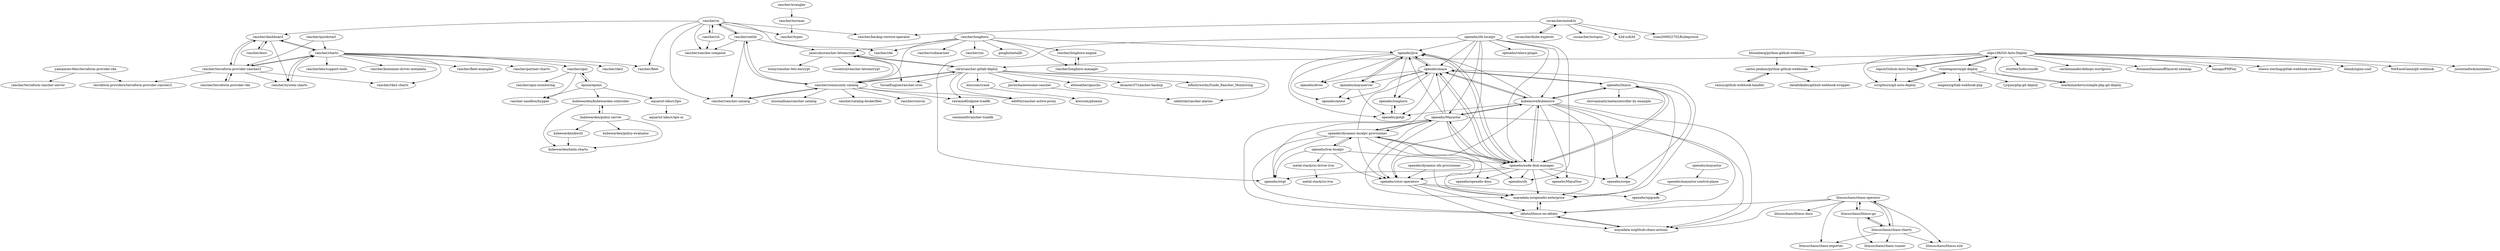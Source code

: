 digraph G {
"rancher/dashboard" -> "rancher/docs"
"rancher/dashboard" -> "rancher/charts"
"rancher/dashboard" -> "rancher/terraform-provider-rancher2"
"rancher/dashboard" -> "rancher/system-charts"
"bloomberg/python-github-webhook" -> "carlos-jenkins/python-github-webhooks"
"carlos-jenkins/python-github-webhooks" -> "razius/github-webhook-handler"
"carlos-jenkins/python-github-webhooks" -> "datafolklabs/github-webhook-wrapper"
"razius/github-webhook-handler" -> "carlos-jenkins/python-github-webhooks"
"rancher/longhorn" -> "rancher/longhorn-engine"
"rancher/longhorn" -> "rancher/longhorn-manager"
"rancher/longhorn" -> "rancher/submariner" ["e"=1]
"rancher/longhorn" -> "rancher/rke" ["e"=1]
"rancher/longhorn" -> "rancher/rio" ["e"=1]
"rancher/longhorn" -> "google/metallb" ["e"=1]
"rancher/longhorn" -> "openebs/jiva"
"rancher/longhorn" -> "janeczku/rancher-letsencrypt"
"rancher/longhorn" -> "rancher/community-catalog"
"rancher/quickstart" -> "rancher/terraform-provider-rancher2"
"rancher/quickstart" -> "rancher/charts"
"vicenteguerra/git-deploy" -> "scriptburn/git-auto-deploy"
"vicenteguerra/git-deploy" -> "markomarkovic/simple-php-git-deploy" ["e"=1]
"vicenteguerra/git-deploy" -> "olipo186/Git-Auto-Deploy"
"vicenteguerra/git-deploy" -> "Lyquix/php-git-deploy"
"vicenteguerra/git-deploy" -> "magenx/gitlab-webhook-php"
"logsol/Github-Auto-Deploy" -> "olipo186/Git-Auto-Deploy"
"logsol/Github-Auto-Deploy" -> "scriptburn/git-auto-deploy"
"cnrancher/autok3s" -> "cnrancher/kube-explorer"
"cnrancher/autok3s" -> "cnrancher/octopus"
"cnrancher/autok3s" -> "k3d-io/k3d" ["e"=1]
"cnrancher/autok3s" -> "xuan200922702/Kubeprince"
"cnrancher/autok3s" -> "rancher/backup-restore-operator"
"rancher/ui" -> "rancher/cli"
"rancher/ui" -> "rancher/cattle"
"rancher/ui" -> "rancher/dashboard"
"rancher/ui" -> "rancher/fleet" ["e"=1]
"rancher/ui" -> "rancher/rancher-catalog"
"rancher/ui" -> "rancher/rancher-compose"
"rancher/ui" -> "rancher/rke" ["e"=1]
"rancher/ui" -> "rancher/types"
"rancher/ui" -> "rancher/backup-restore-operator"
"openebs/mayastor" -> "openebs/mayastor-control-plane"
"olipo186/Git-Auto-Deploy" -> "logsol/Github-Auto-Deploy"
"olipo186/Git-Auto-Deploy" -> "vicenteguerra/git-deploy"
"olipo186/Git-Auto-Deploy" -> "scriptburn/git-auto-deploy"
"olipo186/Git-Auto-Deploy" -> "carlos-jenkins/python-github-webhooks"
"olipo186/Git-Auto-Deploy" -> "cdrx/rancher-gitlab-deploy"
"olipo186/Git-Auto-Deploy" -> "stuttter/ludicrousdb" ["e"=1]
"olipo186/Git-Auto-Deploy" -> "carlalexander/debops-wordpress" ["e"=1]
"olipo186/Git-Auto-Deploy" -> "markomarkovic/simple-php-git-deploy" ["e"=1]
"olipo186/Git-Auto-Deploy" -> "RoumenDamianoff/laravel-sitemap" ["e"=1]
"olipo186/Git-Auto-Deploy" -> "banago/PHPloy" ["e"=1]
"olipo186/Git-Auto-Deploy" -> "shawn-sterling/gitlab-webhook-receiver"
"olipo186/Git-Auto-Deploy" -> "lebinh/nginx-conf" ["e"=1]
"olipo186/Git-Auto-Deploy" -> "NetEaseGame/git-webhook" ["e"=1]
"olipo186/Git-Auto-Deploy" -> "justintadlock/members" ["e"=1]
"openebs/litmus" -> "kubemove/kubemove"
"openebs/litmus" -> "openebs/scope"
"openebs/litmus" -> "openebs/maya"
"openebs/litmus" -> "openebs/node-disk-manager"
"openebs/litmus" -> "mayadata-io/openebs-enterprise"
"openebs/litmus" -> "shovanmaity/metacontroller-by-example"
"rancher/wrangler" -> "rancher/norman"
"scriptburn/git-auto-deploy" -> "vicenteguerra/git-deploy"
"rancher/cli" -> "rancher/rancher-compose"
"rancher/cli" -> "rancher/ui"
"yamamoto-febc/terraform-provider-rke" -> "terraform-providers/terraform-provider-rancher2"
"yamamoto-febc/terraform-provider-rke" -> "rancher/terraform-rancher-server"
"rancher/charts" -> "rancher/system-charts"
"rancher/charts" -> "rancher/dashboard"
"rancher/charts" -> "rancher/fleet-examples" ["e"=1]
"rancher/charts" -> "rancher/terraform-provider-rancher2"
"rancher/charts" -> "rancher/rke2-charts" ["e"=1]
"rancher/charts" -> "rancher/partner-charts"
"rancher/charts" -> "rancher/rke2" ["e"=1]
"rancher/charts" -> "rancherlabs/support-tools" ["e"=1]
"rancher/charts" -> "rancher/kontainer-driver-metadata"
"rancher/charts" -> "rancher/fleet" ["e"=1]
"rancher/charts" -> "rancher/opni"
"rancher/community-catalog" -> "rancher/rancher-catalog"
"rancher/community-catalog" -> "rancher/catalog-dockerfiles"
"rancher/community-catalog" -> "cdrx/rancher-gitlab-deploy"
"rancher/community-catalog" -> "rancher/cattle"
"rancher/community-catalog" -> "rawmind0/alpine-traefik"
"rancher/community-catalog" -> "janeczku/rancher-letsencrypt"
"rancher/community-catalog" -> "rancher/convoy" ["e"=1]
"rancher/community-catalog" -> "adi90x/rancher-active-proxy"
"rancher/community-catalog" -> "niusmallnan/rancher-catalog"
"rancher/docs" -> "rancher/dashboard"
"kubewarden/kubewarden-controller" -> "kubewarden/policy-server"
"kubewarden/kubewarden-controller" -> "kubewarden/helm-charts"
"cdrx/rancher-gitlab-deploy" -> "janeczku/rancher-letsencrypt"
"cdrx/rancher-gitlab-deploy" -> "rancher/community-catalog"
"cdrx/rancher-gitlab-deploy" -> "kiwicom/crane"
"cdrx/rancher-gitlab-deploy" -> "SocialEngine/rancher-cron"
"cdrx/rancher-gitlab-deploy" -> "ndelitski/rancher-alarms"
"cdrx/rancher-gitlab-deploy" -> "etlweather/gaucho"
"cdrx/rancher-gitlab-deploy" -> "jmreicha/awesome-rancher"
"cdrx/rancher-gitlab-deploy" -> "disaster37/rancher-backup"
"cdrx/rancher-gitlab-deploy" -> "adi90x/rancher-active-proxy"
"cdrx/rancher-gitlab-deploy" -> "infinityworks/Guide_Rancher_Monitoring"
"cdrx/rancher-gitlab-deploy" -> "rawmind0/alpine-traefik"
"rancher/terraform-provider-rancher2" -> "rancher/terraform-provider-rke"
"rancher/terraform-provider-rancher2" -> "terraform-providers/terraform-provider-rancher2"
"rancher/terraform-provider-rancher2" -> "rancher/system-charts"
"rancher/terraform-provider-rancher2" -> "rancher/charts"
"rancher/terraform-provider-rancher2" -> "rancher/dashboard"
"rancher/terraform-provider-rancher2" -> "rancher/rke2-charts" ["e"=1]
"jmreicha/awesome-rancher" -> "ndelitski/rancher-alarms"
"janeczku/rancher-letsencrypt" -> "tozny/rancher-lets-encrypt"
"janeczku/rancher-letsencrypt" -> "SocialEngine/rancher-cron"
"janeczku/rancher-letsencrypt" -> "cdrx/rancher-gitlab-deploy"
"janeczku/rancher-letsencrypt" -> "vxcontrol/rancher-letsencrypt"
"openebs/cstor-operators" -> "mayadata-io/openebs-enterprise"
"openebs/cstor-operators" -> "okteto/litmus-on-okteto"
"openebs/cstor-operators" -> "mayadata-io/github-chaos-actions"
"openebs/cstor-operators" -> "openebs/upgrade"
"openebs/dynamic-nfs-provisioner" -> "mayadata-io/openebs-enterprise"
"openebs/dynamic-nfs-provisioner" -> "openebs/cstor-operators"
"rancher/norman" -> "rancher/types"
"rancher/cattle" -> "rancher/rancher-compose"
"rancher/cattle" -> "rancher/community-catalog"
"rancher/cattle" -> "rancher/rancher-catalog"
"rancher/cattle" -> "rancher/ui"
"rancher/cattle" -> "janeczku/rancher-letsencrypt"
"litmuschaos/chaos-operator" -> "litmuschaos/chaos-exporter"
"litmuschaos/chaos-operator" -> "litmuschaos/litmus-go"
"litmuschaos/chaos-operator" -> "litmuschaos/chaos-charts"
"litmuschaos/chaos-operator" -> "okteto/litmus-on-okteto"
"litmuschaos/chaos-operator" -> "litmuschaos/litmus-e2e"
"litmuschaos/chaos-operator" -> "litmuschaos/litmus-docs"
"litmuschaos/chaos-operator" -> "mayadata-io/github-chaos-actions"
"rancher/opni" -> "epinio/epinio"
"rancher/opni" -> "rancher-sandbox/hypper"
"rancher/opni" -> "rancher/opni-monitoring"
"okteto/litmus-on-okteto" -> "mayadata-io/github-chaos-actions"
"okteto/litmus-on-okteto" -> "mayadata-io/openebs-enterprise"
"openebs/Mayastor" -> "okteto/litmus-on-okteto"
"openebs/Mayastor" -> "mayadata-io/openebs-enterprise"
"openebs/Mayastor" -> "openebs/cstor-operators"
"openebs/Mayastor" -> "mayadata-io/github-chaos-actions"
"openebs/Mayastor" -> "openebs/node-disk-manager"
"openebs/Mayastor" -> "kubemove/kubemove"
"openebs/Mayastor" -> "openebs/dynamic-localpv-provisioner"
"openebs/Mayastor" -> "openebs/jiva"
"openebs/Mayastor" -> "openebs/maya"
"openebs/Mayastor" -> "openebs/openebs-docs"
"openebs/Mayastor" -> "openebs/istgt"
"openebs/dynamic-localpv-provisioner" -> "openebs/node-disk-manager"
"openebs/dynamic-localpv-provisioner" -> "openebs/istgt"
"openebs/dynamic-localpv-provisioner" -> "openebs/Mayastor"
"openebs/dynamic-localpv-provisioner" -> "mayadata-io/openebs-enterprise"
"openebs/dynamic-localpv-provisioner" -> "openebs/cstor-operators"
"openebs/dynamic-localpv-provisioner" -> "openebs/lvm-localpv"
"openebs/dynamic-localpv-provisioner" -> "openebs/zfs"
"openebs/dynamic-localpv-provisioner" -> "openebs/maya"
"openebs/dynamic-localpv-provisioner" -> "okteto/litmus-on-okteto"
"openebs/lvm-localpv" -> "openebs/dynamic-localpv-provisioner"
"openebs/lvm-localpv" -> "metal-stack/csi-driver-lvm"
"openebs/lvm-localpv" -> "openebs/node-disk-manager"
"openebs/lvm-localpv" -> "openebs/cstor-operators"
"openebs/lvm-localpv" -> "openebs/istgt"
"openebs/mayastor-control-plane" -> "openebs/upgrade"
"openebs/node-disk-manager" -> "openebs/maya"
"openebs/node-disk-manager" -> "kubemove/kubemove"
"openebs/node-disk-manager" -> "openebs/jiva"
"openebs/node-disk-manager" -> "openebs/dynamic-localpv-provisioner"
"openebs/node-disk-manager" -> "openebs/Mayastor"
"openebs/node-disk-manager" -> "openebs/openebs-docs"
"openebs/node-disk-manager" -> "openebs/zfs"
"openebs/node-disk-manager" -> "openebs/litmus"
"openebs/node-disk-manager" -> "openebs/cstor-operators"
"openebs/node-disk-manager" -> "openebs/scope"
"openebs/node-disk-manager" -> "mayadata-io/openebs-enterprise"
"openebs/node-disk-manager" -> "openebs/istgt"
"openebs/node-disk-manager" -> "openebs/MayaStor"
"openebs/zfs-localpv" -> "openebs/cstor-operators"
"openebs/zfs-localpv" -> "openebs/dynamic-localpv-provisioner"
"openebs/zfs-localpv" -> "openebs/node-disk-manager"
"openebs/zfs-localpv" -> "openebs/Mayastor"
"openebs/zfs-localpv" -> "openebs/istgt"
"openebs/zfs-localpv" -> "openebs/velero-plugin"
"openebs/zfs-localpv" -> "openebs/jiva"
"openebs/zfs-localpv" -> "kubemove/kubemove"
"openebs/zfs-localpv" -> "openebs/zfs"
"openebs/zfs-localpv" -> "openebs/maya"
"mayadata-io/github-chaos-actions" -> "okteto/litmus-on-okteto"
"mayadata-io/openebs-enterprise" -> "okteto/litmus-on-okteto"
"rancher/terraform-provider-rke" -> "rancher/terraform-provider-rancher2"
"litmuschaos/chaos-charts" -> "litmuschaos/chaos-exporter"
"litmuschaos/chaos-charts" -> "litmuschaos/litmus-e2e"
"litmuschaos/chaos-charts" -> "litmuschaos/chaos-operator"
"litmuschaos/chaos-charts" -> "litmuschaos/litmus-go"
"litmuschaos/chaos-charts" -> "litmuschaos/chaos-runner"
"litmuschaos/litmus-go" -> "litmuschaos/chaos-operator"
"litmuschaos/litmus-go" -> "litmuschaos/chaos-runner"
"litmuschaos/litmus-go" -> "litmuschaos/chaos-charts"
"epinio/epinio" -> "rancher/opni"
"epinio/epinio" -> "rancher-sandbox/hypper"
"epinio/epinio" -> "aquarist-labs/s3gw"
"epinio/epinio" -> "kubewarden/kubewarden-controller"
"openebs/jiva" -> "openebs/maya"
"openebs/jiva" -> "openebs/mayaserver"
"openebs/jiva" -> "openebs/mtest"
"openebs/jiva" -> "openebs/gotgt"
"openebs/jiva" -> "openebs/elves"
"openebs/jiva" -> "openebs/longhorn"
"openebs/jiva" -> "openebs/node-disk-manager"
"openebs/maya" -> "openebs/jiva"
"openebs/maya" -> "openebs/mayaserver"
"openebs/maya" -> "openebs/mtest"
"openebs/maya" -> "openebs/gotgt"
"openebs/maya" -> "openebs/node-disk-manager"
"openebs/maya" -> "openebs/longhorn"
"openebs/maya" -> "kubemove/kubemove"
"openebs/maya" -> "openebs/elves"
"openebs/maya" -> "openebs/litmus"
"openebs/maya" -> "mayadata-io/openebs-enterprise"
"kiwicom/crane" -> "kiwicom/phoenix"
"metal-stack/csi-driver-lvm" -> "metal-stack/csi-lvm" ["e"=1]
"kubewarden/policy-server" -> "kubewarden/kubewarden-controller"
"kubewarden/policy-server" -> "kubewarden/kwctl"
"kubewarden/policy-server" -> "kubewarden/helm-charts"
"kubewarden/policy-server" -> "kubewarden/policy-evaluator"
"rawmind0/alpine-traefik" -> "rawmind0/rancher-traefik"
"cnrancher/kube-explorer" -> "cnrancher/autok3s"
"aquarist-labs/s3gw" -> "aquarist-labs/s3gw-ui"
"rancher/rancher-catalog" -> "rancher/community-catalog"
"rawmind0/rancher-traefik" -> "rawmind0/alpine-traefik"
"rancher/longhorn-engine" -> "rancher/longhorn-manager"
"rancher/system-charts" -> "rancher/charts"
"openebs/mayaserver" -> "openebs/mtest"
"openebs/mayaserver" -> "openebs/jiva"
"openebs/mayaserver" -> "openebs/gotgt"
"kubewarden/kwctl" -> "kubewarden/helm-charts"
"kubemove/kubemove" -> "mayadata-io/openebs-enterprise"
"kubemove/kubemove" -> "openebs/maya"
"kubemove/kubemove" -> "openebs/node-disk-manager"
"kubemove/kubemove" -> "openebs/cstor-operators"
"kubemove/kubemove" -> "openebs/litmus"
"kubemove/kubemove" -> "openebs/jiva"
"kubemove/kubemove" -> "openebs/MayaStor"
"kubemove/kubemove" -> "openebs/Mayastor"
"kubemove/kubemove" -> "openebs/scope"
"kubemove/kubemove" -> "okteto/litmus-on-okteto"
"kubemove/kubemove" -> "mayadata-io/github-chaos-actions"
"kubemove/kubemove" -> "openebs/gotgt"
"rancher/longhorn-manager" -> "rancher/longhorn-engine"
"openebs/gotgt" -> "openebs/longhorn"
"openebs/longhorn" -> "openebs/gotgt"
"rancher/dashboard" ["l"="-14.898,-1.257"]
"rancher/docs" ["l"="-14.923,-1.255"]
"rancher/charts" ["l"="-14.874,-1.214"]
"rancher/terraform-provider-rancher2" ["l"="-14.859,-1.243"]
"rancher/system-charts" ["l"="-14.883,-1.235"]
"bloomberg/python-github-webhook" ["l"="-14.785,-1.693"]
"carlos-jenkins/python-github-webhooks" ["l"="-14.816,-1.659"]
"razius/github-webhook-handler" ["l"="-14.824,-1.684"]
"datafolklabs/github-webhook-wrapper" ["l"="-14.792,-1.66"]
"rancher/longhorn" ["l"="-15.069,-1.504"]
"rancher/longhorn-engine" ["l"="-15.1,-1.507"]
"rancher/longhorn-manager" ["l"="-15.094,-1.489"]
"rancher/submariner" ["l"="-10.884,0.396"]
"rancher/rke" ["l"="-10.703,0.006"]
"rancher/rio" ["l"="-10.753,0.146"]
"google/metallb" ["l"="-10.999,0.348"]
"openebs/jiva" ["l"="-15.179,-1.571"]
"janeczku/rancher-letsencrypt" ["l"="-15.001,-1.481"]
"rancher/community-catalog" ["l"="-14.981,-1.452"]
"rancher/quickstart" ["l"="-14.838,-1.212"]
"vicenteguerra/git-deploy" ["l"="-14.808,-1.576"]
"scriptburn/git-auto-deploy" ["l"="-14.816,-1.604"]
"markomarkovic/simple-php-git-deploy" ["l"="10.06,-36.898"]
"olipo186/Git-Auto-Deploy" ["l"="-14.854,-1.588"]
"Lyquix/php-git-deploy" ["l"="-14.777,-1.58"]
"magenx/gitlab-webhook-php" ["l"="-14.781,-1.553"]
"logsol/Github-Auto-Deploy" ["l"="-14.847,-1.626"]
"cnrancher/autok3s" ["l"="-15.038,-1.232"]
"cnrancher/kube-explorer" ["l"="-15.064,-1.218"]
"cnrancher/octopus" ["l"="-15.037,-1.195"]
"k3d-io/k3d" ["l"="-10.513,0.162"]
"xuan200922702/Kubeprince" ["l"="-15.06,-1.246"]
"rancher/backup-restore-operator" ["l"="-15.007,-1.283"]
"rancher/ui" ["l"="-14.975,-1.342"]
"rancher/cli" ["l"="-14.997,-1.326"]
"rancher/cattle" ["l"="-14.991,-1.404"]
"rancher/fleet" ["l"="-10.652,0.153"]
"rancher/rancher-catalog" ["l"="-14.969,-1.408"]
"rancher/rancher-compose" ["l"="-14.999,-1.364"]
"rancher/types" ["l"="-15.028,-1.329"]
"openebs/mayastor" ["l"="-15.295,-1.714"]
"openebs/mayastor-control-plane" ["l"="-15.278,-1.687"]
"cdrx/rancher-gitlab-deploy" ["l"="-14.95,-1.507"]
"stuttter/ludicrousdb" ["l"="9.765,-36.708"]
"carlalexander/debops-wordpress" ["l"="9.818,-36.773"]
"RoumenDamianoff/laravel-sitemap" ["l"="-25.945,-39.861"]
"banago/PHPloy" ["l"="10.019,-36.904"]
"shawn-sterling/gitlab-webhook-receiver" ["l"="-14.886,-1.607"]
"lebinh/nginx-conf" ["l"="10.152,-34.093"]
"NetEaseGame/git-webhook" ["l"="-9.153,2.059"]
"justintadlock/members" ["l"="9.658,-36.802"]
"openebs/litmus" ["l"="-15.232,-1.569"]
"kubemove/kubemove" ["l"="-15.222,-1.583"]
"openebs/scope" ["l"="-15.215,-1.564"]
"openebs/maya" ["l"="-15.2,-1.579"]
"openebs/node-disk-manager" ["l"="-15.209,-1.594"]
"mayadata-io/openebs-enterprise" ["l"="-15.235,-1.595"]
"shovanmaity/metacontroller-by-example" ["l"="-15.252,-1.548"]
"rancher/wrangler" ["l"="-15.098,-1.307"]
"rancher/norman" ["l"="-15.066,-1.318"]
"yamamoto-febc/terraform-provider-rke" ["l"="-14.772,-1.248"]
"terraform-providers/terraform-provider-rancher2" ["l"="-14.808,-1.247"]
"rancher/terraform-rancher-server" ["l"="-14.747,-1.247"]
"rancher/fleet-examples" ["l"="-10.536,0.047"]
"rancher/rke2-charts" ["l"="-10.749,-0.063"]
"rancher/partner-charts" ["l"="-14.871,-1.186"]
"rancher/rke2" ["l"="-10.687,0.03"]
"rancherlabs/support-tools" ["l"="-10.509,-3.786"]
"rancher/kontainer-driver-metadata" ["l"="-14.896,-1.192"]
"rancher/opni" ["l"="-14.846,-1.144"]
"rancher/catalog-dockerfiles" ["l"="-14.95,-1.433"]
"rawmind0/alpine-traefik" ["l"="-14.938,-1.465"]
"rancher/convoy" ["l"="-14.045,-6.12"]
"adi90x/rancher-active-proxy" ["l"="-14.961,-1.477"]
"niusmallnan/rancher-catalog" ["l"="-15.003,-1.442"]
"kubewarden/kubewarden-controller" ["l"="-14.797,-1.072"]
"kubewarden/policy-server" ["l"="-14.785,-1.048"]
"kubewarden/helm-charts" ["l"="-14.773,-1.063"]
"kiwicom/crane" ["l"="-14.929,-1.543"]
"SocialEngine/rancher-cron" ["l"="-14.986,-1.509"]
"ndelitski/rancher-alarms" ["l"="-14.959,-1.535"]
"etlweather/gaucho" ["l"="-14.906,-1.509"]
"jmreicha/awesome-rancher" ["l"="-14.966,-1.557"]
"disaster37/rancher-backup" ["l"="-14.926,-1.519"]
"infinityworks/Guide_Rancher_Monitoring" ["l"="-14.919,-1.491"]
"rancher/terraform-provider-rke" ["l"="-14.843,-1.267"]
"tozny/rancher-lets-encrypt" ["l"="-15.025,-1.505"]
"vxcontrol/rancher-letsencrypt" ["l"="-15.026,-1.472"]
"openebs/cstor-operators" ["l"="-15.235,-1.618"]
"okteto/litmus-on-okteto" ["l"="-15.248,-1.603"]
"mayadata-io/github-chaos-actions" ["l"="-15.258,-1.595"]
"openebs/upgrade" ["l"="-15.258,-1.656"]
"openebs/dynamic-nfs-provisioner" ["l"="-15.26,-1.624"]
"litmuschaos/chaos-operator" ["l"="-15.299,-1.596"]
"litmuschaos/chaos-exporter" ["l"="-15.321,-1.61"]
"litmuschaos/litmus-go" ["l"="-15.314,-1.578"]
"litmuschaos/chaos-charts" ["l"="-15.323,-1.591"]
"litmuschaos/litmus-e2e" ["l"="-15.331,-1.603"]
"litmuschaos/litmus-docs" ["l"="-15.307,-1.622"]
"epinio/epinio" ["l"="-14.83,-1.107"]
"rancher-sandbox/hypper" ["l"="-14.854,-1.117"]
"rancher/opni-monitoring" ["l"="-14.827,-1.147"]
"openebs/Mayastor" ["l"="-15.223,-1.603"]
"openebs/dynamic-localpv-provisioner" ["l"="-15.212,-1.615"]
"openebs/openebs-docs" ["l"="-15.226,-1.63"]
"openebs/istgt" ["l"="-15.2,-1.623"]
"openebs/lvm-localpv" ["l"="-15.209,-1.64"]
"openebs/zfs" ["l"="-15.193,-1.596"]
"metal-stack/csi-driver-lvm" ["l"="-15.205,-1.675"]
"openebs/MayaStor" ["l"="-15.224,-1.556"]
"openebs/zfs-localpv" ["l"="-15.189,-1.608"]
"openebs/velero-plugin" ["l"="-15.164,-1.63"]
"litmuschaos/chaos-runner" ["l"="-15.335,-1.573"]
"aquarist-labs/s3gw" ["l"="-14.843,-1.079"]
"openebs/mayaserver" ["l"="-15.179,-1.553"]
"openebs/mtest" ["l"="-15.165,-1.565"]
"openebs/gotgt" ["l"="-15.2,-1.559"]
"openebs/elves" ["l"="-15.169,-1.587"]
"openebs/longhorn" ["l"="-15.191,-1.549"]
"kiwicom/phoenix" ["l"="-14.919,-1.561"]
"metal-stack/csi-lvm" ["l"="-11.18,-1.754"]
"kubewarden/kwctl" ["l"="-14.761,-1.045"]
"kubewarden/policy-evaluator" ["l"="-14.784,-1.026"]
"rawmind0/rancher-traefik" ["l"="-14.916,-1.452"]
"aquarist-labs/s3gw-ui" ["l"="-14.85,-1.061"]
}